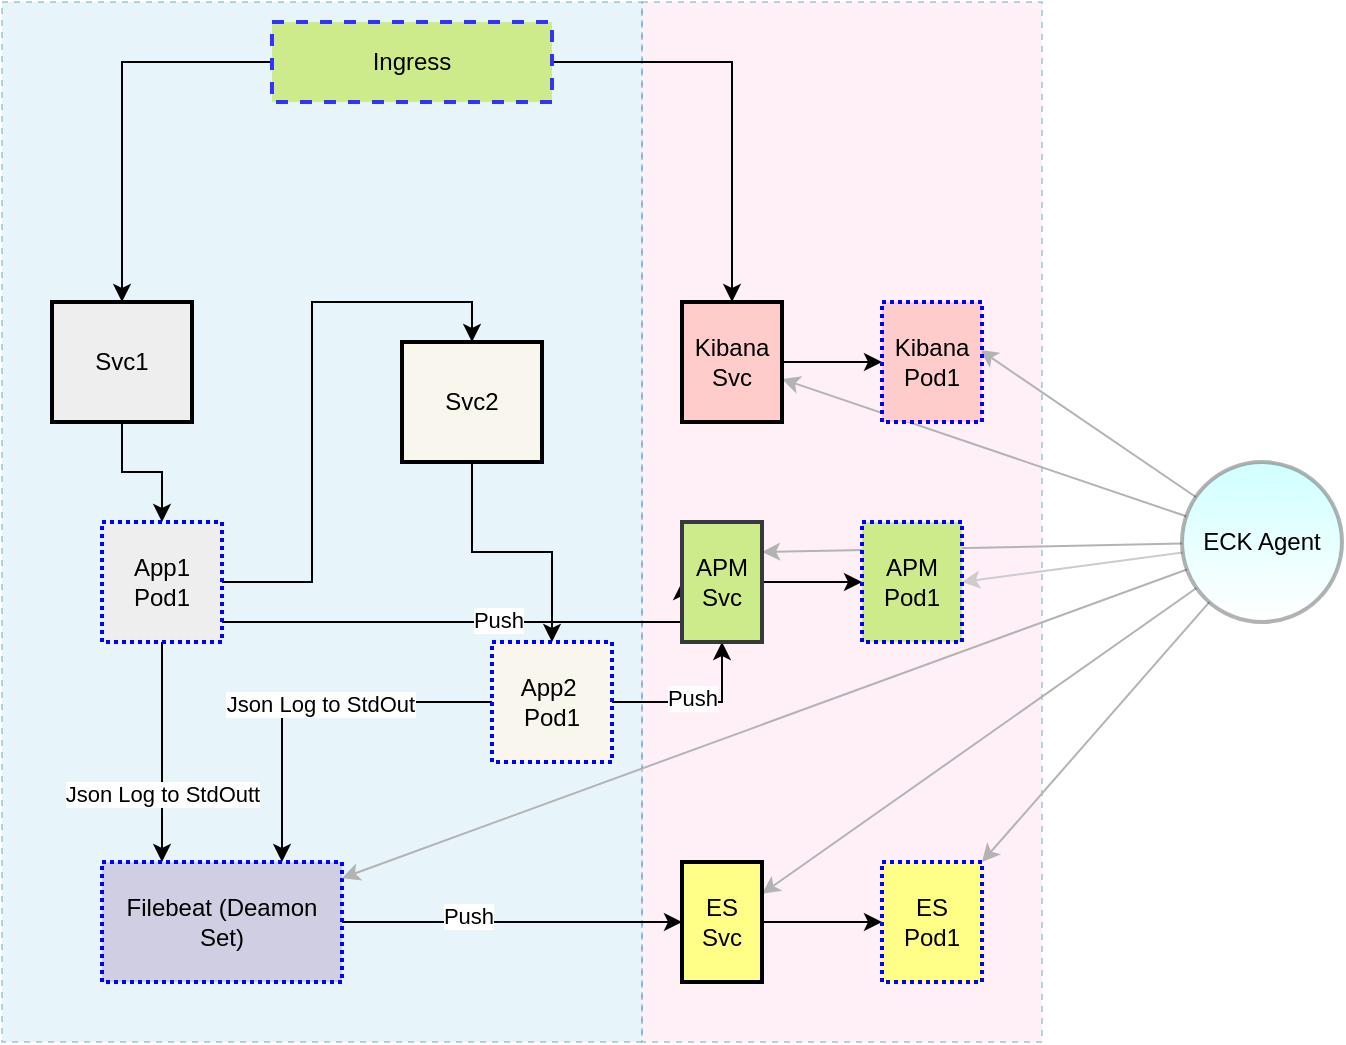 <mxfile version="14.7.3" type="github">
  <diagram id="cIk-vyxDZrTRWjhDqOCu" name="Page-1">
    <mxGraphModel dx="1422" dy="772" grid="1" gridSize="10" guides="1" tooltips="1" connect="1" arrows="1" fold="1" page="1" pageScale="1" pageWidth="850" pageHeight="1100" math="0" shadow="0">
      <root>
        <mxCell id="0" />
        <mxCell id="1" parent="0" />
        <mxCell id="9aYvMdjIVm_r3RfQSN7k-29" value="" style="rounded=0;whiteSpace=wrap;html=1;dashed=1;strokeColor=#10739e;opacity=30;fillColor=#FFCCE6;" vertex="1" parent="1">
          <mxGeometry x="500" y="120" width="200" height="520" as="geometry" />
        </mxCell>
        <mxCell id="9aYvMdjIVm_r3RfQSN7k-5" value="" style="rounded=0;whiteSpace=wrap;html=1;dashed=1;fillColor=#b1ddf0;strokeColor=#10739e;opacity=30;" vertex="1" parent="1">
          <mxGeometry x="180" y="120" width="320" height="520" as="geometry" />
        </mxCell>
        <mxCell id="9aYvMdjIVm_r3RfQSN7k-11" style="edgeStyle=orthogonalEdgeStyle;rounded=0;orthogonalLoop=1;jettySize=auto;html=1;entryX=0.75;entryY=0;entryDx=0;entryDy=0;" edge="1" parent="1" source="9aYvMdjIVm_r3RfQSN7k-12" target="9aYvMdjIVm_r3RfQSN7k-13">
          <mxGeometry relative="1" as="geometry" />
        </mxCell>
        <mxCell id="9aYvMdjIVm_r3RfQSN7k-55" value="Json Log to StdOut" style="edgeLabel;html=1;align=center;verticalAlign=middle;resizable=0;points=[];" vertex="1" connectable="0" parent="9aYvMdjIVm_r3RfQSN7k-11">
          <mxGeometry x="-0.071" y="1" relative="1" as="geometry">
            <mxPoint as="offset" />
          </mxGeometry>
        </mxCell>
        <mxCell id="9aYvMdjIVm_r3RfQSN7k-61" style="edgeStyle=orthogonalEdgeStyle;rounded=0;orthogonalLoop=1;jettySize=auto;html=1;entryX=0.5;entryY=1;entryDx=0;entryDy=0;" edge="1" parent="1" source="9aYvMdjIVm_r3RfQSN7k-12" target="9aYvMdjIVm_r3RfQSN7k-48">
          <mxGeometry relative="1" as="geometry" />
        </mxCell>
        <mxCell id="9aYvMdjIVm_r3RfQSN7k-63" value="Push" style="edgeLabel;html=1;align=center;verticalAlign=middle;resizable=0;points=[];" vertex="1" connectable="0" parent="9aYvMdjIVm_r3RfQSN7k-61">
          <mxGeometry x="-0.054" y="2" relative="1" as="geometry">
            <mxPoint as="offset" />
          </mxGeometry>
        </mxCell>
        <mxCell id="9aYvMdjIVm_r3RfQSN7k-12" value="App2&amp;nbsp;&lt;br&gt;Pod1" style="rounded=0;whiteSpace=wrap;html=1;fillColor=#f9f7ed;strokeColor=#0000FF;dashed=1;strokeWidth=2;dashPattern=1 1;" vertex="1" parent="1">
          <mxGeometry x="425" y="440" width="60" height="60" as="geometry" />
        </mxCell>
        <mxCell id="9aYvMdjIVm_r3RfQSN7k-57" style="edgeStyle=orthogonalEdgeStyle;rounded=0;orthogonalLoop=1;jettySize=auto;html=1;exitX=1;exitY=0.5;exitDx=0;exitDy=0;entryX=0;entryY=0.5;entryDx=0;entryDy=0;" edge="1" parent="1" source="9aYvMdjIVm_r3RfQSN7k-13" target="9aYvMdjIVm_r3RfQSN7k-23">
          <mxGeometry relative="1" as="geometry" />
        </mxCell>
        <mxCell id="9aYvMdjIVm_r3RfQSN7k-64" value="Push" style="edgeLabel;html=1;align=center;verticalAlign=middle;resizable=0;points=[];" vertex="1" connectable="0" parent="9aYvMdjIVm_r3RfQSN7k-57">
          <mxGeometry x="-0.259" y="3" relative="1" as="geometry">
            <mxPoint as="offset" />
          </mxGeometry>
        </mxCell>
        <mxCell id="9aYvMdjIVm_r3RfQSN7k-13" value="Filebeat (Deamon Set)" style="rounded=0;whiteSpace=wrap;html=1;dashed=1;fillColor=#d0cee2;strokeColor=#0000FF;strokeWidth=2;dashPattern=1 1;" vertex="1" parent="1">
          <mxGeometry x="230" y="550" width="120" height="60" as="geometry" />
        </mxCell>
        <mxCell id="9aYvMdjIVm_r3RfQSN7k-14" style="edgeStyle=orthogonalEdgeStyle;rounded=0;orthogonalLoop=1;jettySize=auto;html=1;entryX=0.25;entryY=0;entryDx=0;entryDy=0;exitX=0.5;exitY=1;exitDx=0;exitDy=0;" edge="1" parent="1" source="9aYvMdjIVm_r3RfQSN7k-16" target="9aYvMdjIVm_r3RfQSN7k-13">
          <mxGeometry relative="1" as="geometry">
            <mxPoint x="384" y="400" as="sourcePoint" />
            <mxPoint x="384" y="490" as="targetPoint" />
          </mxGeometry>
        </mxCell>
        <mxCell id="9aYvMdjIVm_r3RfQSN7k-15" value="Json Log to StdOutt" style="edgeLabel;html=1;align=center;verticalAlign=middle;resizable=0;points=[];" vertex="1" connectable="0" parent="9aYvMdjIVm_r3RfQSN7k-14">
          <mxGeometry x="0.371" relative="1" as="geometry">
            <mxPoint as="offset" />
          </mxGeometry>
        </mxCell>
        <mxCell id="9aYvMdjIVm_r3RfQSN7k-60" style="edgeStyle=orthogonalEdgeStyle;rounded=0;orthogonalLoop=1;jettySize=auto;html=1;entryX=0;entryY=0.5;entryDx=0;entryDy=0;" edge="1" parent="1" source="9aYvMdjIVm_r3RfQSN7k-16" target="9aYvMdjIVm_r3RfQSN7k-48">
          <mxGeometry relative="1" as="geometry">
            <Array as="points">
              <mxPoint x="520" y="430" />
            </Array>
          </mxGeometry>
        </mxCell>
        <mxCell id="9aYvMdjIVm_r3RfQSN7k-62" value="Push" style="edgeLabel;html=1;align=center;verticalAlign=middle;resizable=0;points=[];" vertex="1" connectable="0" parent="9aYvMdjIVm_r3RfQSN7k-60">
          <mxGeometry x="0.104" y="1" relative="1" as="geometry">
            <mxPoint as="offset" />
          </mxGeometry>
        </mxCell>
        <mxCell id="9aYvMdjIVm_r3RfQSN7k-65" style="edgeStyle=orthogonalEdgeStyle;rounded=0;orthogonalLoop=1;jettySize=auto;html=1;entryX=0.5;entryY=0;entryDx=0;entryDy=0;" edge="1" parent="1" source="9aYvMdjIVm_r3RfQSN7k-16" target="9aYvMdjIVm_r3RfQSN7k-18">
          <mxGeometry relative="1" as="geometry" />
        </mxCell>
        <mxCell id="9aYvMdjIVm_r3RfQSN7k-16" value="App1&lt;br&gt;Pod1" style="rounded=0;whiteSpace=wrap;html=1;fillColor=#eeeeee;strokeColor=#0000FF;dashed=1;strokeWidth=2;dashPattern=1 1;" vertex="1" parent="1">
          <mxGeometry x="230" y="380" width="60" height="60" as="geometry" />
        </mxCell>
        <mxCell id="9aYvMdjIVm_r3RfQSN7k-79" style="edgeStyle=orthogonalEdgeStyle;rounded=0;orthogonalLoop=1;jettySize=auto;html=1;" edge="1" parent="1" source="9aYvMdjIVm_r3RfQSN7k-17" target="9aYvMdjIVm_r3RfQSN7k-16">
          <mxGeometry relative="1" as="geometry" />
        </mxCell>
        <mxCell id="9aYvMdjIVm_r3RfQSN7k-17" value="Svc1" style="rounded=0;whiteSpace=wrap;html=1;fillColor=#eeeeee;strokeWidth=2;" vertex="1" parent="1">
          <mxGeometry x="205" y="270" width="70" height="60" as="geometry" />
        </mxCell>
        <mxCell id="9aYvMdjIVm_r3RfQSN7k-66" style="edgeStyle=orthogonalEdgeStyle;rounded=0;orthogonalLoop=1;jettySize=auto;html=1;" edge="1" parent="1" source="9aYvMdjIVm_r3RfQSN7k-18" target="9aYvMdjIVm_r3RfQSN7k-12">
          <mxGeometry relative="1" as="geometry" />
        </mxCell>
        <mxCell id="9aYvMdjIVm_r3RfQSN7k-18" value="Svc2" style="rounded=0;whiteSpace=wrap;html=1;fillColor=#f9f7ed;strokeWidth=2;" vertex="1" parent="1">
          <mxGeometry x="380" y="290" width="70" height="60" as="geometry" />
        </mxCell>
        <mxCell id="9aYvMdjIVm_r3RfQSN7k-26" style="edgeStyle=orthogonalEdgeStyle;rounded=0;orthogonalLoop=1;jettySize=auto;html=1;entryX=0.5;entryY=0;entryDx=0;entryDy=0;" edge="1" parent="1" source="9aYvMdjIVm_r3RfQSN7k-25" target="9aYvMdjIVm_r3RfQSN7k-17">
          <mxGeometry relative="1" as="geometry" />
        </mxCell>
        <mxCell id="9aYvMdjIVm_r3RfQSN7k-38" style="edgeStyle=orthogonalEdgeStyle;rounded=0;orthogonalLoop=1;jettySize=auto;html=1;" edge="1" parent="1" source="9aYvMdjIVm_r3RfQSN7k-25" target="9aYvMdjIVm_r3RfQSN7k-36">
          <mxGeometry relative="1" as="geometry" />
        </mxCell>
        <mxCell id="9aYvMdjIVm_r3RfQSN7k-25" value="Ingress" style="rounded=0;whiteSpace=wrap;html=1;dashed=1;fillColor=#cdeb8b;strokeColor=#3333FF;strokeWidth=2;" vertex="1" parent="1">
          <mxGeometry x="315" y="130" width="140" height="40" as="geometry" />
        </mxCell>
        <mxCell id="9aYvMdjIVm_r3RfQSN7k-68" style="edgeStyle=orthogonalEdgeStyle;rounded=0;orthogonalLoop=1;jettySize=auto;html=1;entryX=0;entryY=0.5;entryDx=0;entryDy=0;" edge="1" parent="1" source="9aYvMdjIVm_r3RfQSN7k-36" target="9aYvMdjIVm_r3RfQSN7k-32">
          <mxGeometry relative="1" as="geometry" />
        </mxCell>
        <mxCell id="9aYvMdjIVm_r3RfQSN7k-58" style="edgeStyle=orthogonalEdgeStyle;rounded=0;orthogonalLoop=1;jettySize=auto;html=1;entryX=0;entryY=0.5;entryDx=0;entryDy=0;" edge="1" parent="1" source="9aYvMdjIVm_r3RfQSN7k-23" target="9aYvMdjIVm_r3RfQSN7k-30">
          <mxGeometry relative="1" as="geometry" />
        </mxCell>
        <mxCell id="9aYvMdjIVm_r3RfQSN7k-67" style="edgeStyle=orthogonalEdgeStyle;rounded=0;orthogonalLoop=1;jettySize=auto;html=1;entryX=0;entryY=0.5;entryDx=0;entryDy=0;" edge="1" parent="1" source="9aYvMdjIVm_r3RfQSN7k-48" target="9aYvMdjIVm_r3RfQSN7k-31">
          <mxGeometry relative="1" as="geometry" />
        </mxCell>
        <mxCell id="9aYvMdjIVm_r3RfQSN7k-72" style="edgeStyle=none;rounded=0;orthogonalLoop=1;jettySize=auto;html=1;strokeColor=#B3B3B3;" edge="1" parent="1" source="9aYvMdjIVm_r3RfQSN7k-70" target="9aYvMdjIVm_r3RfQSN7k-36">
          <mxGeometry relative="1" as="geometry" />
        </mxCell>
        <mxCell id="9aYvMdjIVm_r3RfQSN7k-73" style="edgeStyle=none;rounded=0;orthogonalLoop=1;jettySize=auto;html=1;entryX=0.98;entryY=0.4;entryDx=0;entryDy=0;entryPerimeter=0;strokeColor=#B3B3B3;" edge="1" parent="1" source="9aYvMdjIVm_r3RfQSN7k-70" target="9aYvMdjIVm_r3RfQSN7k-32">
          <mxGeometry relative="1" as="geometry" />
        </mxCell>
        <mxCell id="9aYvMdjIVm_r3RfQSN7k-74" style="edgeStyle=none;rounded=0;orthogonalLoop=1;jettySize=auto;html=1;entryX=1;entryY=0.5;entryDx=0;entryDy=0;strokeColor=#CCCCCC;" edge="1" parent="1" source="9aYvMdjIVm_r3RfQSN7k-70" target="9aYvMdjIVm_r3RfQSN7k-31">
          <mxGeometry relative="1" as="geometry" />
        </mxCell>
        <mxCell id="9aYvMdjIVm_r3RfQSN7k-75" style="edgeStyle=none;rounded=0;orthogonalLoop=1;jettySize=auto;html=1;entryX=1;entryY=0.25;entryDx=0;entryDy=0;strokeColor=#B3B3B3;" edge="1" parent="1" source="9aYvMdjIVm_r3RfQSN7k-70" target="9aYvMdjIVm_r3RfQSN7k-48">
          <mxGeometry relative="1" as="geometry" />
        </mxCell>
        <mxCell id="9aYvMdjIVm_r3RfQSN7k-76" style="edgeStyle=none;rounded=0;orthogonalLoop=1;jettySize=auto;html=1;strokeColor=#B3B3B3;" edge="1" parent="1" source="9aYvMdjIVm_r3RfQSN7k-70" target="9aYvMdjIVm_r3RfQSN7k-23">
          <mxGeometry relative="1" as="geometry" />
        </mxCell>
        <mxCell id="9aYvMdjIVm_r3RfQSN7k-77" style="edgeStyle=none;rounded=0;orthogonalLoop=1;jettySize=auto;html=1;strokeColor=#B3B3B3;" edge="1" parent="1" source="9aYvMdjIVm_r3RfQSN7k-70" target="9aYvMdjIVm_r3RfQSN7k-13">
          <mxGeometry relative="1" as="geometry" />
        </mxCell>
        <mxCell id="9aYvMdjIVm_r3RfQSN7k-78" style="edgeStyle=none;rounded=0;orthogonalLoop=1;jettySize=auto;html=1;entryX=1;entryY=0;entryDx=0;entryDy=0;strokeColor=#B3B3B3;" edge="1" parent="1" source="9aYvMdjIVm_r3RfQSN7k-70" target="9aYvMdjIVm_r3RfQSN7k-30">
          <mxGeometry relative="1" as="geometry" />
        </mxCell>
        <mxCell id="9aYvMdjIVm_r3RfQSN7k-70" value="ECK Agent" style="ellipse;whiteSpace=wrap;html=1;aspect=fixed;strokeColor=#000000;strokeWidth=2;gradientColor=#ffffff;opacity=30;fillColor=#66FFFF;" vertex="1" parent="1">
          <mxGeometry x="770" y="350" width="80" height="80" as="geometry" />
        </mxCell>
        <mxCell id="9aYvMdjIVm_r3RfQSN7k-30" value="ES&lt;br&gt;Pod1" style="rounded=0;whiteSpace=wrap;html=1;fillColor=#ffff88;strokeColor=#0000FF;dashed=1;strokeWidth=2;dashPattern=1 1;" vertex="1" parent="1">
          <mxGeometry x="620" y="550" width="50" height="60" as="geometry" />
        </mxCell>
        <mxCell id="9aYvMdjIVm_r3RfQSN7k-31" value="APM&lt;br&gt;Pod1" style="rounded=0;whiteSpace=wrap;html=1;fillColor=#cdeb8b;strokeColor=#0000FF;dashed=1;strokeWidth=2;dashPattern=1 1;" vertex="1" parent="1">
          <mxGeometry x="610" y="380" width="50" height="60" as="geometry" />
        </mxCell>
        <mxCell id="9aYvMdjIVm_r3RfQSN7k-32" value="Kibana&lt;br&gt;Pod1" style="rounded=0;whiteSpace=wrap;html=1;fillColor=#ffcccc;strokeColor=#0000FF;dashed=1;strokeWidth=2;dashPattern=1 1;" vertex="1" parent="1">
          <mxGeometry x="620" y="270" width="50" height="60" as="geometry" />
        </mxCell>
        <mxCell id="9aYvMdjIVm_r3RfQSN7k-36" value="Kibana&lt;br&gt;Svc" style="rounded=0;whiteSpace=wrap;html=1;fillColor=#ffcccc;strokeWidth=2;" vertex="1" parent="1">
          <mxGeometry x="520" y="270" width="50" height="60" as="geometry" />
        </mxCell>
        <mxCell id="9aYvMdjIVm_r3RfQSN7k-23" value="ES Svc" style="rounded=0;whiteSpace=wrap;html=1;fillColor=#ffff88;strokeWidth=2;" vertex="1" parent="1">
          <mxGeometry x="520" y="550" width="40" height="60" as="geometry" />
        </mxCell>
        <mxCell id="9aYvMdjIVm_r3RfQSN7k-48" value="APM&lt;br&gt;Svc" style="rounded=0;whiteSpace=wrap;html=1;fillColor=#cdeb8b;strokeWidth=2;strokeColor=#36393d;" vertex="1" parent="1">
          <mxGeometry x="520" y="380" width="40" height="60" as="geometry" />
        </mxCell>
      </root>
    </mxGraphModel>
  </diagram>
</mxfile>
